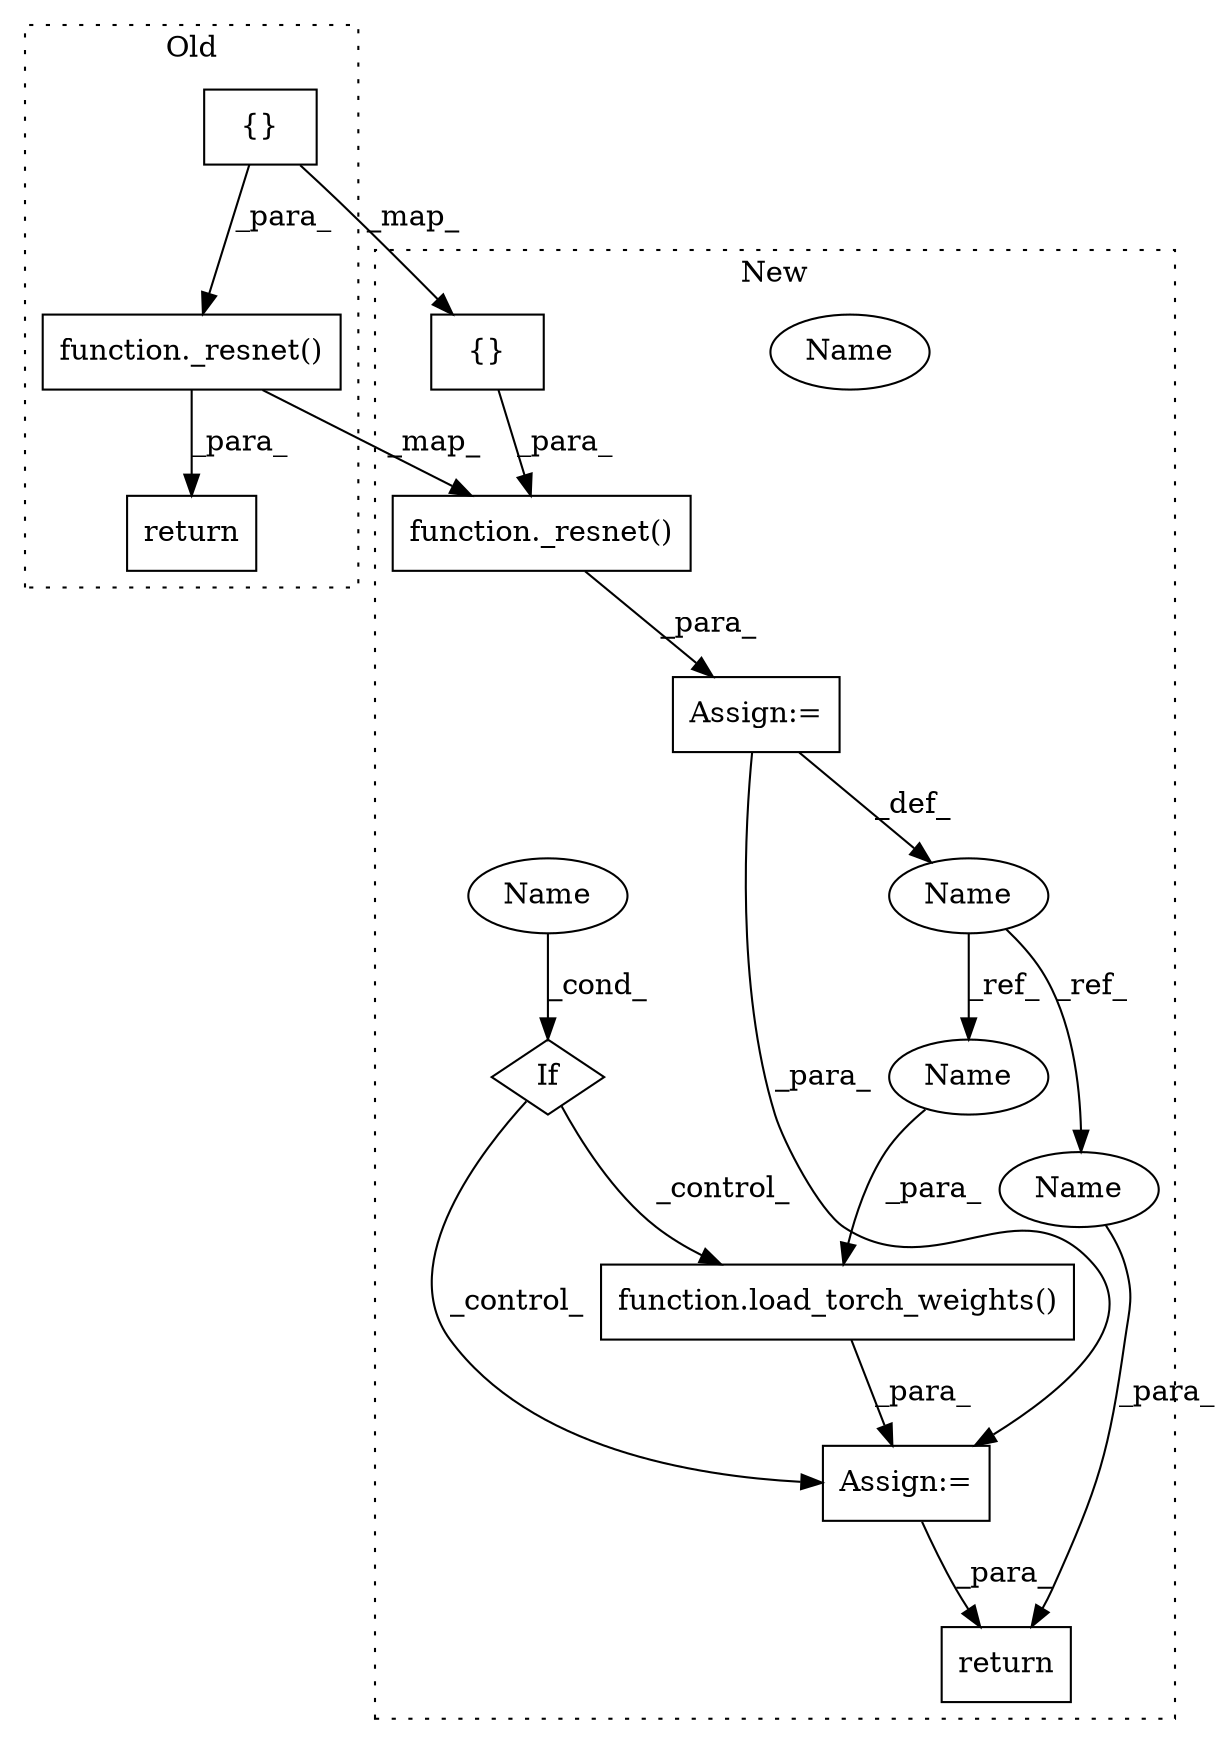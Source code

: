 digraph G {
subgraph cluster0 {
1 [label="return" a="93" s="13358" l="7" shape="box"];
9 [label="{}" a="59" s="13391,13403" l="1,0" shape="box"];
12 [label="function._resnet()" a="75" s="13365,13404" l="8,11" shape="box"];
label = "Old";
style="dotted";
}
subgraph cluster1 {
2 [label="function.load_torch_weights()" a="75" s="15037,15061" l="19,37" shape="box"];
3 [label="If" a="96" s="15006" l="3" shape="diamond"];
4 [label="Name" a="87" s="15009" l="10" shape="ellipse"];
5 [label="Assign:=" a="68" s="15034" l="3" shape="box"];
6 [label="Name" a="87" s="14943" l="5" shape="ellipse"];
7 [label="return" a="93" s="15103" l="7" shape="box"];
8 [label="Assign:=" a="68" s="14948" l="3" shape="box"];
10 [label="{}" a="59" s="14977,14989" l="1,0" shape="box"];
11 [label="function._resnet()" a="75" s="14951,14990" l="8,11" shape="box"];
13 [label="Name" a="87" s="15110" l="5" shape="ellipse"];
14 [label="Name" a="87" s="15056" l="5" shape="ellipse"];
15 [label="Name" a="87" s="15009" l="10" shape="ellipse"];
label = "New";
style="dotted";
}
2 -> 5 [label="_para_"];
3 -> 2 [label="_control_"];
3 -> 5 [label="_control_"];
5 -> 7 [label="_para_"];
6 -> 13 [label="_ref_"];
6 -> 14 [label="_ref_"];
8 -> 5 [label="_para_"];
8 -> 6 [label="_def_"];
9 -> 10 [label="_map_"];
9 -> 12 [label="_para_"];
10 -> 11 [label="_para_"];
11 -> 8 [label="_para_"];
12 -> 1 [label="_para_"];
12 -> 11 [label="_map_"];
13 -> 7 [label="_para_"];
14 -> 2 [label="_para_"];
15 -> 3 [label="_cond_"];
}